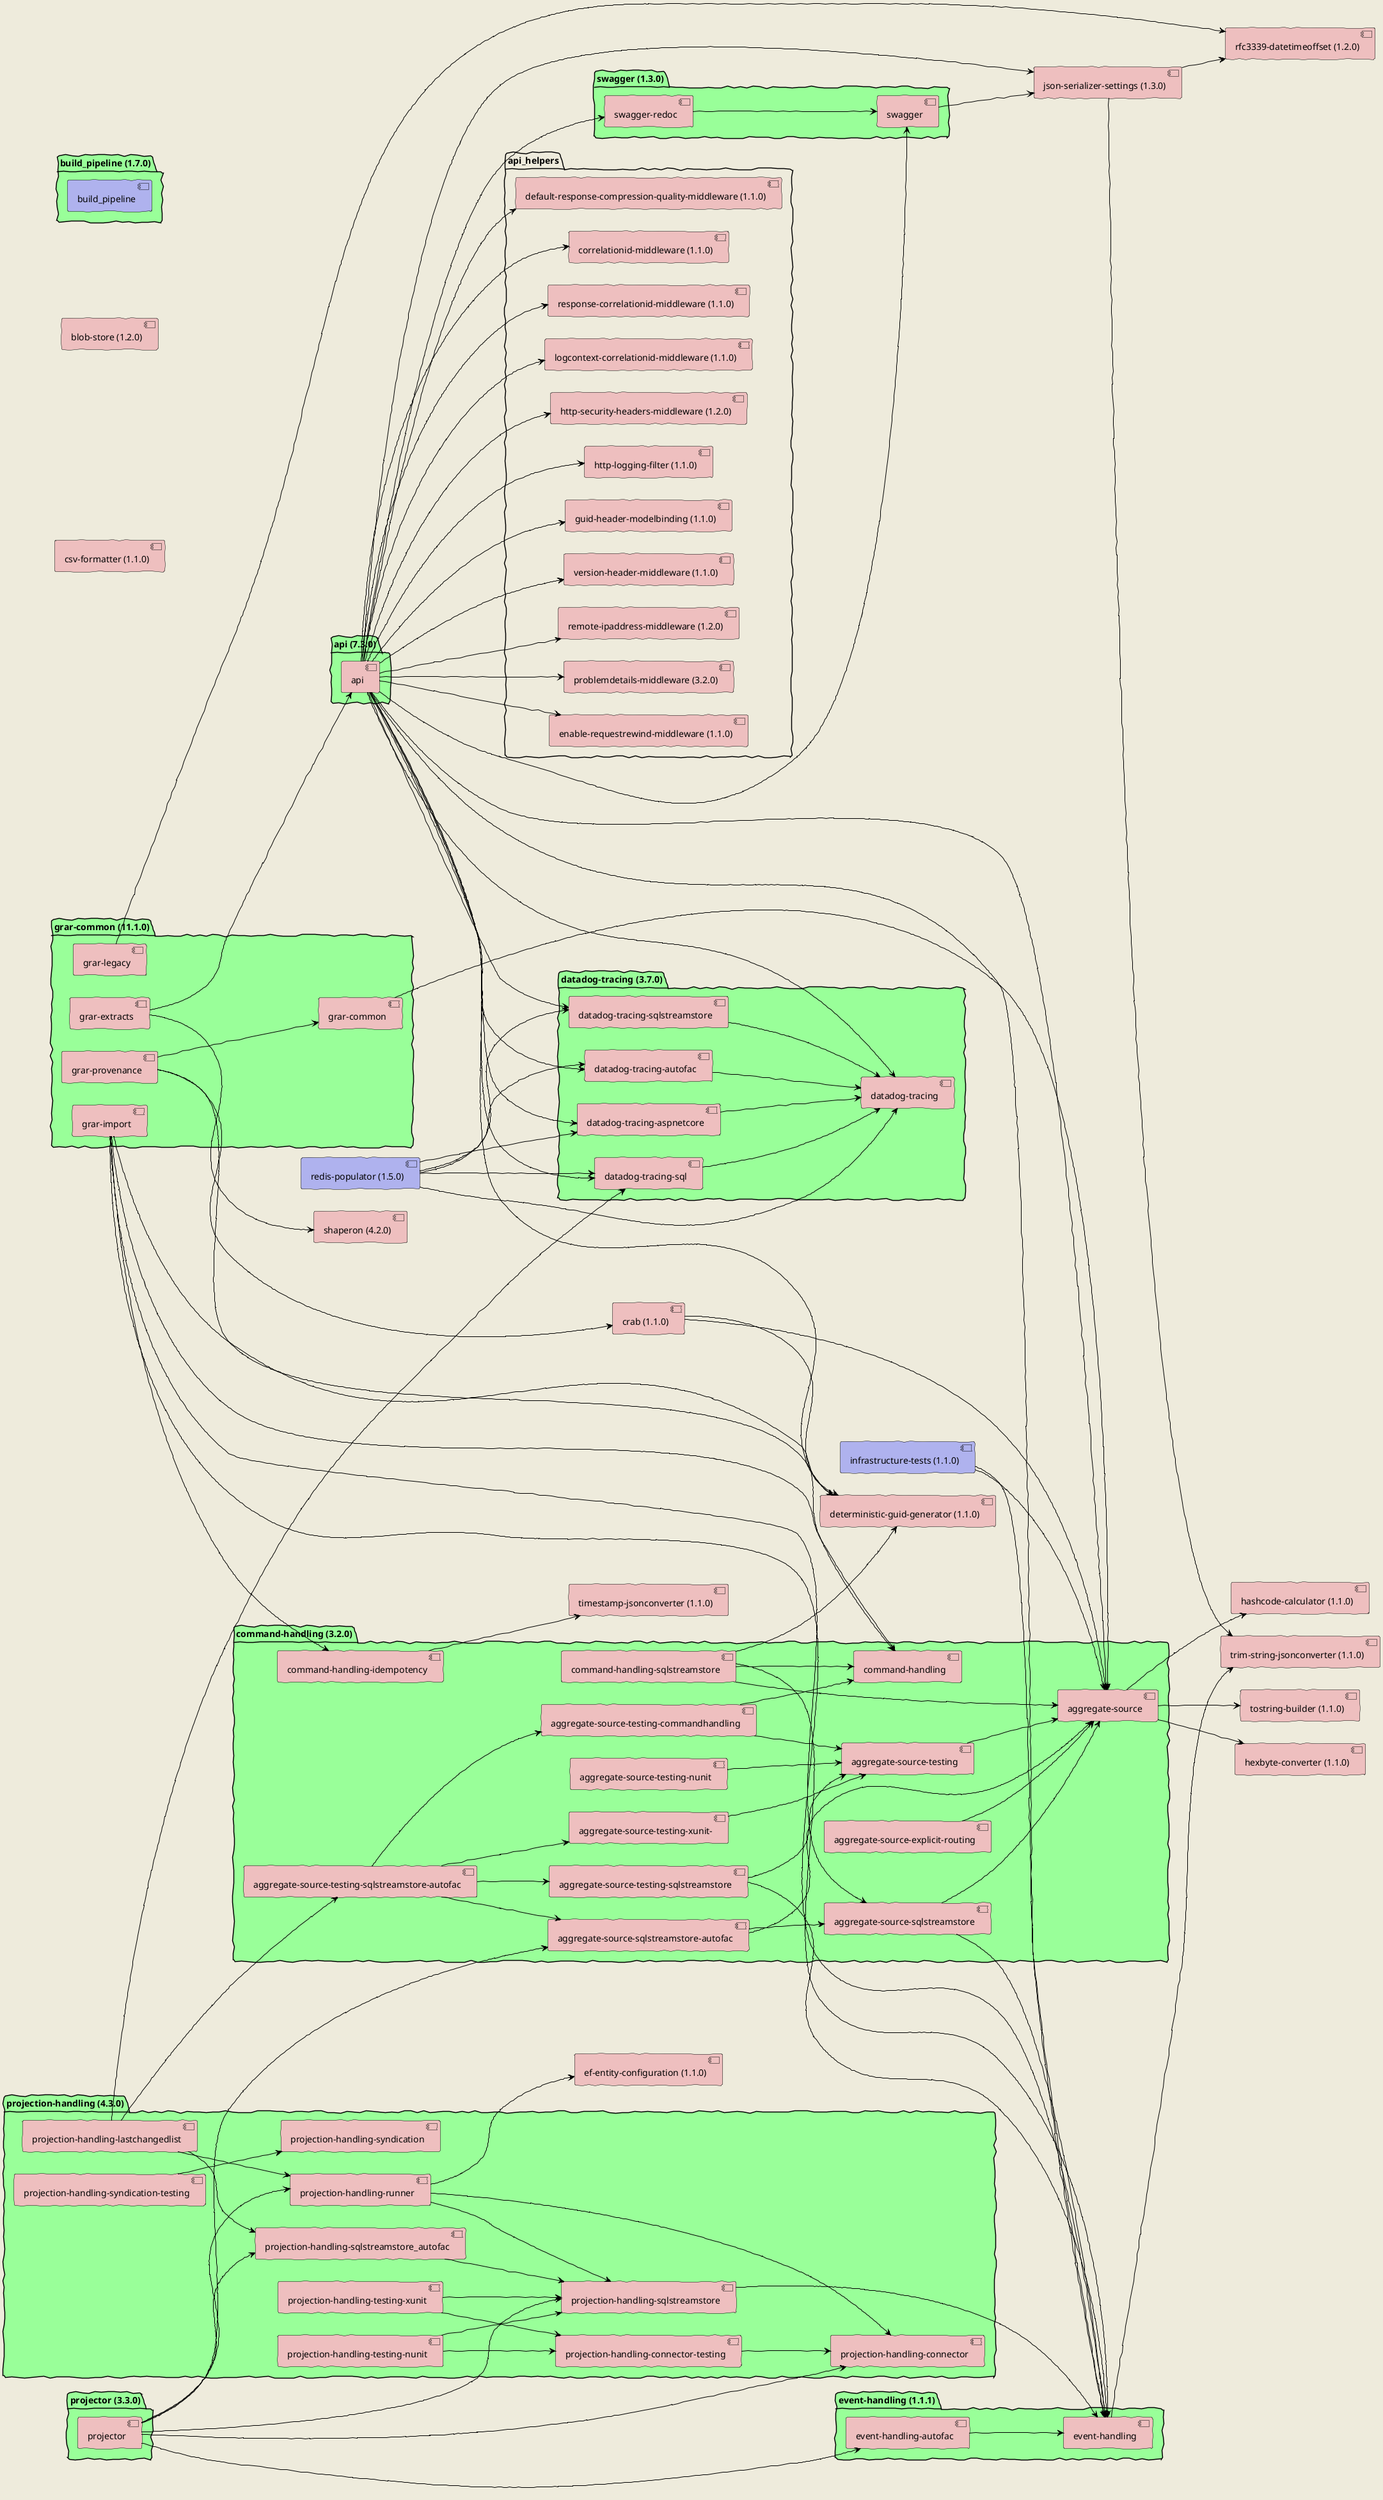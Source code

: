 @startuml Component Dependencies

hide stereotype
' skinparam linetype ortho
skinparam backgroundColor #EEEBDC
skinparam handwritten true
' scale 750 width
left to right direction

skinparam {
  note {
    borderColor black
    backgroundColor #FAF0E6
  }

  usecase {
    arrowColor black
  }

  component {
    borderColor black
    backgroundColor #9dd7fb
    fontColor #444
  }
}

skinparam component<<tool>> {
  backgroundColor #AFB2EE
  fontColor black
}

skinparam component<<library>> {
  backgroundColor #EEBFBF
  fontColor black
}

skinparam component<<registry>> {
  backgroundColor #FFFF99
  fontColor black
}

skinparam package<<nuget>> {
  backgroundColor #99FF99
}

'.NET Core 2.2.6
'.NET Core SDK 2.2.401

package build_pipeline_sln as "build_pipeline (1.7.0)"<<nuget>> {
  'https://github.com/Informatievlaanderen/build-pipeline
  'Contains generic files for all Basisregisters Vlaanderen pipelines.
  component build_pipeline as "build_pipeline"<<tool>>
}

component tostring_builder as "tostring-builder (1.1.0)"<<library>>
'https://github.com/Informatievlaanderen/tostring-builder
'Easily customize ToString of objects.

component timestamp_jsonconverter as "timestamp-jsonconverter (1.1.0)"<<library>>
'https://github.com/Informatievlaanderen/timestamp-jsonconverter
'JSON.NET converter for parsing timestamps in Zulu time.

component csv_formatter as "csv-formatter (1.1.0)"<<library>>
'https://github.com/Informatievlaanderen/csv-formatter
'ASP.NET Core MVC CSV formatter.

component trim_string_jsonconverter as "trim-string-jsonconverter (1.1.0)"<<library>>
'https://github.com/Informatievlaanderen/trim-string-jsonconverter
'JSON.NET converter for trimming and removing duplicate spaces in strings.

component deterministic_guid_generator as "deterministic-guid-generator (1.1.0)"<<library>>
'https://github.com/Informatievlaanderen/deterministic-guid-generator
'Create a deterministic GUID based on namespace Guid, a string and an optional version.

component hexbyte_converter as "hexbyte-converter (1.1.0)"<<library>>
'https://github.com/Informatievlaanderen/hexbyte-converter
'Easily convert between byte array and hex strings.


component hashcode_calculator as "hashcode-calculator (1.1.0)"<<library>>
'https://github.com/Informatievlaanderen/hashcode-calculator
'Calculates hashcode based on given fields.

package api_helpers <<Rectangle>> {
  component default_response_compression_quality_middleware as "default-response-compression-quality-middleware (1.1.0)"<<library>>
  'https://github.com/Informatievlaanderen/default-response-compression-quality-middleware
  'ASP.NET Core MVC Middleware to define default compression quality priorities.

  component correlationid_middleware as "correlationid-middleware (1.1.0)"<<library>>
  'https://github.com/Informatievlaanderen/correlationid-middleware
  'Middleware component which adds a correlation id as a claim for the user on the request context.

  component response_correlationid_middleware as "response-correlationid-middleware (1.1.0)"<<library>>
  'https://github.com/Informatievlaanderen/response-correlationid-middleware
  'ASP.NET Core MVC Middleware to add an 'x-correlation-id' header to all responses.

  component logcontext_correlationid_middleware as "logcontext-correlationid-middleware (1.1.0)"<<library>>
  'https://github.com/Informatievlaanderen/logcontext-correlationid-middleware
  'Middleware component which adds the correlation id to the Serilog LogContext.

  component http_security_headers_middleware as "http-security-headers-middleware (1.2.0)"<<library>>
  'https://github.com/Informatievlaanderen/http-security-headers-middleware
  'Middleware component which replaces and adds common security related http headers.

  component http_logging_filter as "http-logging-filter (1.1.0)"<<library>>
  'https://github.com/Informatievlaanderen/http-logging-filter
  'A filter which logs HTTP calls. By default logs POST and PUT.

  component guid_header_modelbinding as "guid-header-modelbinding (1.1.0)"<<library>>
  'https://github.com/Informatievlaanderen/guid-header-modelbinding
  'An MVC ModelBinder for GUID type or GUID as string, which also looks in the header.

  component version_header_middleware as "version-header-middleware (1.1.0)"<<library>>
  'https://github.com/Informatievlaanderen/version-header-middleware
  'ASP.NET Core MVC Middleware to add a 'x-basisregister-version' header to the response containing the assembly version.

  component remote_ipaddress_middleware as "remote-ipaddress-middleware (1.2.0)"<<library>>
  'https://github.com/Informatievlaanderen/remote-ipaddress-middleware
  'Middleware component which adds a the remote IP id as a claim for the user on the request context.

  component problemdetails_middleware as "problemdetails-middleware (3.2.0)"<<library>>
  'https://github.com/Informatievlaanderen/problemdetails-middleware
  'Error handling middleware, using RFC7807.

  component enable_requestrewind_middleware as "enable-requestrewind-middleware (1.1.0)"<<library>>
  'https://github.com/Informatievlaanderen/enable-requestrewind-middleware
  'Middleware component which enables rewinding of requests in order to help other middlewares.
}

component ef_entity_configuration as "ef-entity-configuration (1.1.0)"<<library>>
'https://github.com/Informatievlaanderen/ef-entity-configuration
'Auto discover IEntityTypeConfiguration classes.


component blob_store as "blob-store (1.2.0)"<<library>>
'https://github.com/Informatievlaanderen/blob-store
'Blob storage abstraction for SQL Server, AWSS3, Memory.

component shaperon as "shaperon (4.2.0)"<<library>>
'https://github.com/Informatievlaanderen/shaperon
'Lightweight dbase and shape record handling.

'TODO: Fix build and update version number
component rfc3339_datetimeoffset as "rfc3339-datetimeoffset (1.2.0)"<<library>>
'https://github.com/Informatievlaanderen/rfc3339-datetimeoffset
'RFC 3339 DateTimeOffset.

package datadog_tracing_sln as "datadog-tracing (3.7.0)"<<nuget>> {
  'https://github.com/Informatievlaanderen/datadog-tracing
  'A C# Implementation of Data Dog Tracing

  component datadog_tracing as "datadog-tracing"<<library>>
  component datadog_tracing_aspnetcore as "datadog-tracing-aspnetcore"<<library>>
  component datadog_tracing_sql as "datadog-tracing-sql"<<library>>
  component datadog_tracing_sqlstreamstore as "datadog-tracing-sqlstreamstore"<<library>>
  component datadog_tracing_autofac as "datadog-tracing-autofac"<<library>>

  datadog_tracing_autofac --> datadog_tracing
  datadog_tracing_aspnetcore --> datadog_tracing
  datadog_tracing_sql --> datadog_tracing
  datadog_tracing_sqlstreamstore --> datadog_tracing
}

package event_handling_sln as "event-handling (1.1.1)"<<nuget>> {
  'https://github.com/Informatievlaanderen/event-handling
  'Lightweight event handling infrastructure.

  component event_handling as "event-handling"<<library>>
  component event_handling_autofac as "event-handling-autofac"<<library>>

  event_handling --> trim_string_jsonconverter
  event_handling_autofac --> event_handling
}

component redis_populator as "redis-populator (1.5.0)"<<tool>>
'https://github.com/Informatievlaanderen/redis-populator
'Populate a Redis cache based on a list of URLs.
redis_populator --> datadog_tracing
redis_populator --> datadog_tracing_aspnetcore
redis_populator --> datadog_tracing_sql
redis_populator --> datadog_tracing_sqlstreamstore
redis_populator --> datadog_tracing_autofac

package command_handling_sln as "command-handling (3.2.0)"<<nuget>> {
  'https://github.com/Informatievlaanderen/command-handling
  'Lightweight infrastructure for doing command handling and eventsourcing using aggregates.

  component aggregate_source as "aggregate-source"<<library>>
  component aggregate_source_explicit_routing as "aggregate-source-explicit-routing"<<library>>
  component aggregate_source_sqlstreamstore as "aggregate-source-sqlstreamstore"<<library>>
  component aggregate_source_sqlstreamstore_autofac as "aggregate-source-sqlstreamstore-autofac"<<library>>
  component aggregate_source_testing as "aggregate-source-testing"<<library>>
  component aggregate_source_testing_commandhandling as "aggregate-source-testing-commandhandling"<<library>>
  component aggregate_source_testing_nunit as "aggregate-source-testing-nunit"<<library>>
  component aggregate_source_testing_sqlstreamstore as "aggregate-source-testing-sqlstreamstore"<<library>>
  component aggregate_source_testing_sqlstreamstore_autofac as "aggregate-source-testing-sqlstreamstore-autofac"<<library>>
  component aggregate_source_testing_xunit as "aggregate-source-testing-xunit-"<<library>>

  component command_handling as "command-handling"<<library>>
  component command_handling_sqlstreamstore as "command-handling-sqlstreamstore"<<library>>
  component command_handling_idempotency as "command-handling-idempotency"<<library>>

  aggregate_source --> hashcode_calculator
  aggregate_source --> hexbyte_converter
  aggregate_source --> tostring_builder

  aggregate_source_explicit_routing --> aggregate_source

  aggregate_source_sqlstreamstore --> aggregate_source
  aggregate_source_sqlstreamstore --> event_handling

  aggregate_source_sqlstreamstore_autofac --> aggregate_source
  aggregate_source_sqlstreamstore_autofac --> aggregate_source_sqlstreamstore

  aggregate_source_testing --> aggregate_source

  aggregate_source_testing_commandhandling --> aggregate_source_testing
  aggregate_source_testing_commandhandling --> command_handling

  aggregate_source_testing_nunit --> aggregate_source_testing

  aggregate_source_testing_sqlstreamstore --> aggregate_source_testing
  aggregate_source_testing_sqlstreamstore --> event_handling

  aggregate_source_testing_sqlstreamstore_autofac --> aggregate_source_testing_xunit
  aggregate_source_testing_sqlstreamstore_autofac --> aggregate_source_testing_commandhandling
  aggregate_source_testing_sqlstreamstore_autofac --> aggregate_source_testing_sqlstreamstore
  aggregate_source_testing_sqlstreamstore_autofac --> aggregate_source_sqlstreamstore_autofac

  aggregate_source_testing_xunit --> aggregate_source_testing

  command_handling_idempotency --> timestamp_jsonconverter

  command_handling_sqlstreamstore --> command_handling
  command_handling_sqlstreamstore --> aggregate_source
  command_handling_sqlstreamstore --> event_handling
  command_handling_sqlstreamstore --> deterministic_guid_generator
}

component json_serializer_settings as "json-serializer-settings (1.3.0)"<<library>>
'https://github.com/Informatievlaanderen/json-serializer-settings
'Default Json.NET serializer settings.
json_serializer_settings --> trim_string_jsonconverter
json_serializer_settings --> rfc3339_datetimeoffset

package swagger_sln as "swagger (1.3.0)"<<nuget>> {
  'https://github.com/Informatievlaanderen/swagger
  'Swagger and ReDoc Helpers.
  component swagger as "swagger"<<library>>
  component swagger_redoc as "swagger-redoc"<<library>>

  'TODO: Check if this is actually needed?
  swagger --> json_serializer_settings
  swagger_redoc --> swagger
}

package projection_handling_sln as "projection-handling (4.3.0)"<<nuget>> {
  'https://github.com/Informatievlaanderen/projection-handling
  'Lightweight projection handling infrastructure.

  component projection_handling_connector as "projection-handling-connector"<<library>>
  component projection_handling_connector_testing as "projection-handling-connector-testing"<<library>>
  component projection_handling_lastchangedlist as "projection-handling-lastchangedlist"<<library>>
  component projection_handling_runner as "projection-handling-runner"<<library>>
  component projection_handling_sqlstreamstore as "projection-handling-sqlstreamstore"<<library>>
  component projection_handling_sqlstreamstore_autofac as "projection-handling-sqlstreamstore_autofac"<<library>>
  component projection_handling_syndication as "projection-handling-syndication"<<library>>
  component projection_handling_syndication_testing as "projection-handling-syndication-testing"<<library>>
  component projection_handling_testing_nunit as "projection-handling-testing-nunit"<<library>>
  component projection_handling_testing_xunit as "projection-handling-testing-xunit"<<library>>

  projection_handling_connector_testing --> projection_handling_connector

  projection_handling_lastchangedlist --> projection_handling_runner
  projection_handling_lastchangedlist --> projection_handling_sqlstreamstore_autofac
  projection_handling_lastchangedlist --> aggregate_source_testing_sqlstreamstore_autofac
  projection_handling_lastchangedlist --> datadog_tracing_sql

  projection_handling_runner --> projection_handling_connector
  projection_handling_runner --> projection_handling_sqlstreamstore
  projection_handling_runner --> ef_entity_configuration

  projection_handling_sqlstreamstore --> event_handling

  projection_handling_sqlstreamstore_autofac --> projection_handling_sqlstreamstore

  projection_handling_syndication_testing --> projection_handling_syndication

  projection_handling_testing_nunit --> projection_handling_connector_testing
  projection_handling_testing_nunit --> projection_handling_sqlstreamstore

  projection_handling_testing_xunit --> projection_handling_connector_testing
  projection_handling_testing_xunit --> projection_handling_sqlstreamstore
}

component infrastructure_tests as "infrastructure-tests (1.1.0)"<<tool>>
'https://github.com/Informatievlaanderen/infrastructure-tests
'Infrastructure unit-tests to validate assemblies.
infrastructure_tests --> aggregate_source
infrastructure_tests --> event_handling

package api_sln as "api (7.3.0)"<<nuget>> {
  'https://github.com/Informatievlaanderen/api
  'Common API infrastructure and helpers.

  component api as "api"<<library>>

  api --> aggregate_source
  api --> guid_header_modelbinding
  api --> http_logging_filter
  api --> json_serializer_settings
  api --> correlationid_middleware
  api --> logcontext_correlationid_middleware
  api --> response_correlationid_middleware
  api --> http_security_headers_middleware
  api --> remote_ipaddress_middleware
  api --> version_header_middleware
  api --> default_response_compression_quality_middleware
  api --> enable_requestrewind_middleware
  api --> swagger
  api --> swagger_redoc
  api --> datadog_tracing
  api --> datadog_tracing_aspnetcore
  api --> datadog_tracing_autofac
  api --> datadog_tracing_sql
  api --> datadog_tracing_sqlstreamstore
  api --> event_handling
  api --> problemdetails_middleware
  api --> deterministic_guid_generator
}

component crab as "crab (1.1.0)"<<library>>
'https://github.com/Informatievlaanderen/crab
'Common Crab functionality
crab --> aggregate_source
crab --> deterministic_guid_generator

package grar_common_sln as "grar-common (11.1.0)"<<nuget>> {
  'https://github.com/Informatievlaanderen/api
  'Common API infrastructure and helpers.

  component grar_common as "grar-common"<<library>>
  component grar_extracts as "grar-extracts"<<library>>
  component grar_import as "grar-import"<<library>>
  component grar_legacy as "grar-legacy"<<library>>
  component grar_provenance as "grar-provenance"<<library>>

  grar_common --> aggregate_source

  grar_extracts --> api
  grar_extracts --> shaperon

  grar_import --> aggregate_source_sqlstreamstore
  grar_import --> command_handling
  grar_import --> command_handling_idempotency
  grar_import --> event_handling
  grar_import --> deterministic_guid_generator

  grar_legacy--> rfc3339_datetimeoffset

  grar_provenance --> grar_common
  grar_provenance --> crab
  grar_provenance --> command_handling
}

package projector_sln as "projector (3.3.0)"<<nuget>> {
  component projector as "projector"<<library>>
  'https://github.com/Informatievlaanderen/projector
  'Generic projection runner infrastructure.

  projector --> projection_handling_runner
  projector --> projection_handling_connector
  projector --> projection_handling_sqlstreamstore
  projector --> projection_handling_sqlstreamstore_autofac
  projector --> aggregate_source_sqlstreamstore_autofac
  projector --> event_handling_autofac
}


'component municipality_registry as "municipality-registry"<<registry>>
'component postal_registry as "postal-registry"<<registry>>
'component streetname_registry as "streetname-registry"<<registry>>
'component address_registry as "address-registry"<<registry>>
'component building_registry as "building-registry"<<registry>>
'component parcel_registry as "parcel-registry"<<registry>>
'component publicservice_registry as "publicservice-registry"<<registry>>

'component public_api as "public-api"<<registry>>

'component aws_infrastructure as "aws-infrastructure"<<tool>>
'aws_infrastructure --> public_api
'aws_infrastructure --> municipality_registry
'aws_infrastructure --> postal_registry
'aws_infrastructure --> streetname_registry
'aws_infrastructure --> address_registry
'aws_infrastructure --> building_registry
'aws_infrastructure --> parcel_registry
'aws_infrastructure --> publicservice_registry


' event_handling_autofac -[hidden]> command_handling_sln
' projection_handling_sln -[hidden]> command_handling_sln
' grar_common_sln -[hidden]> command_handling_sln
' datadog_tracing_sln -[hidden]> grar_common_sln

@enduml

